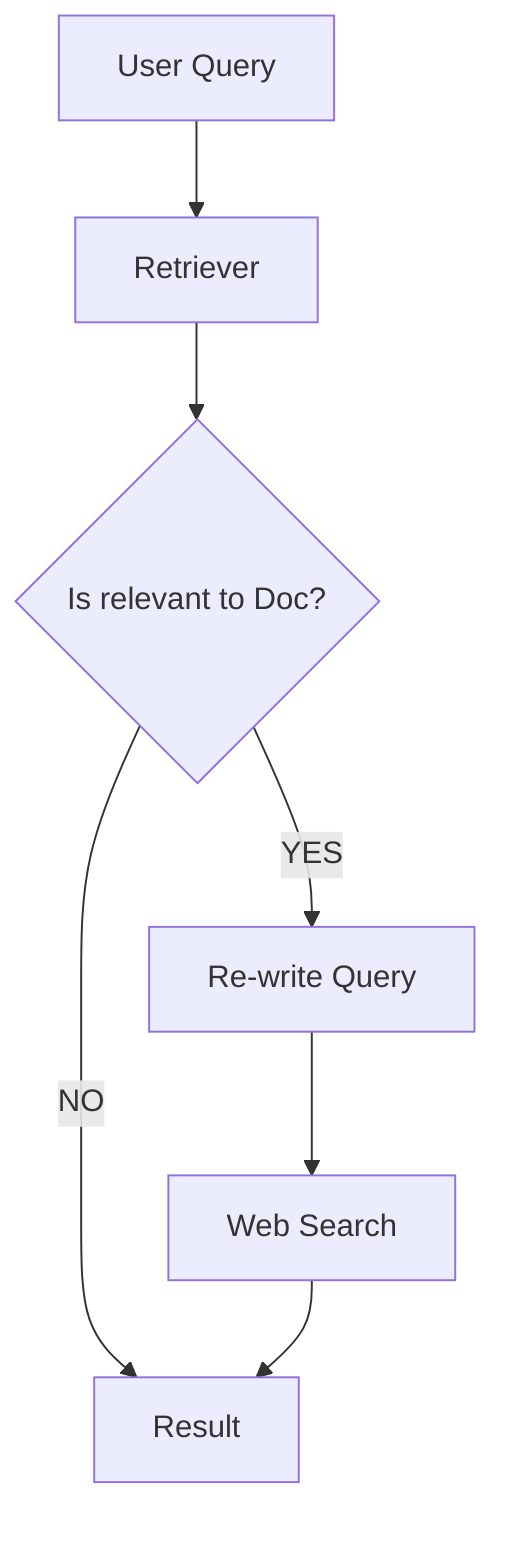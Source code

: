 flowchart TD
    A[User Query] --> B[Retriever]
    B --> C{Is relevant to Doc?}
    C -->|NO| D[Result]
    C -->|YES| E[Re-write Query]
    E --> F[Web Search]
    F --> D